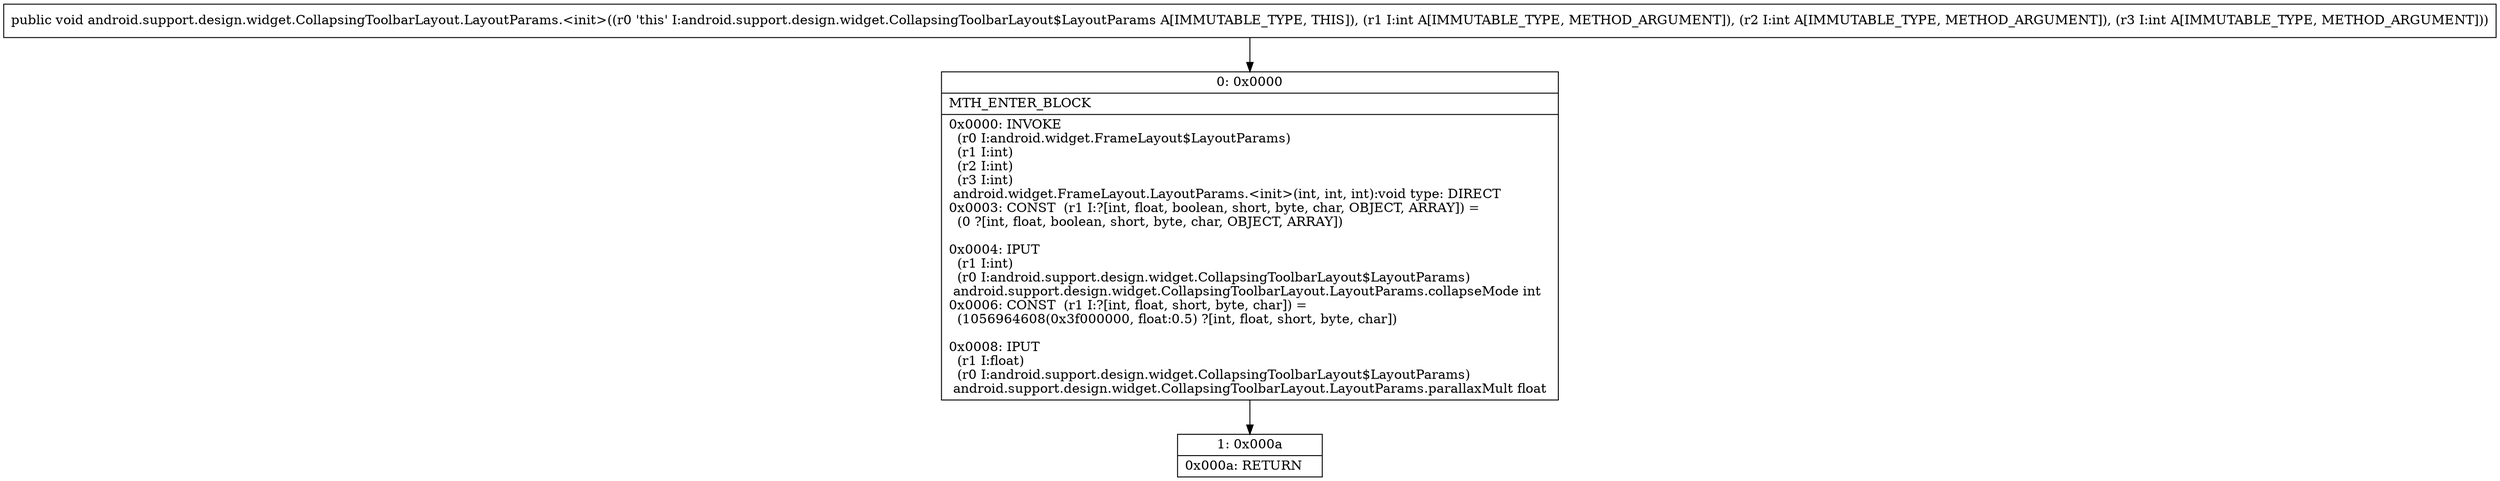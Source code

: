 digraph "CFG forandroid.support.design.widget.CollapsingToolbarLayout.LayoutParams.\<init\>(III)V" {
Node_0 [shape=record,label="{0\:\ 0x0000|MTH_ENTER_BLOCK\l|0x0000: INVOKE  \l  (r0 I:android.widget.FrameLayout$LayoutParams)\l  (r1 I:int)\l  (r2 I:int)\l  (r3 I:int)\l android.widget.FrameLayout.LayoutParams.\<init\>(int, int, int):void type: DIRECT \l0x0003: CONST  (r1 I:?[int, float, boolean, short, byte, char, OBJECT, ARRAY]) = \l  (0 ?[int, float, boolean, short, byte, char, OBJECT, ARRAY])\l \l0x0004: IPUT  \l  (r1 I:int)\l  (r0 I:android.support.design.widget.CollapsingToolbarLayout$LayoutParams)\l android.support.design.widget.CollapsingToolbarLayout.LayoutParams.collapseMode int \l0x0006: CONST  (r1 I:?[int, float, short, byte, char]) = \l  (1056964608(0x3f000000, float:0.5) ?[int, float, short, byte, char])\l \l0x0008: IPUT  \l  (r1 I:float)\l  (r0 I:android.support.design.widget.CollapsingToolbarLayout$LayoutParams)\l android.support.design.widget.CollapsingToolbarLayout.LayoutParams.parallaxMult float \l}"];
Node_1 [shape=record,label="{1\:\ 0x000a|0x000a: RETURN   \l}"];
MethodNode[shape=record,label="{public void android.support.design.widget.CollapsingToolbarLayout.LayoutParams.\<init\>((r0 'this' I:android.support.design.widget.CollapsingToolbarLayout$LayoutParams A[IMMUTABLE_TYPE, THIS]), (r1 I:int A[IMMUTABLE_TYPE, METHOD_ARGUMENT]), (r2 I:int A[IMMUTABLE_TYPE, METHOD_ARGUMENT]), (r3 I:int A[IMMUTABLE_TYPE, METHOD_ARGUMENT])) }"];
MethodNode -> Node_0;
Node_0 -> Node_1;
}

